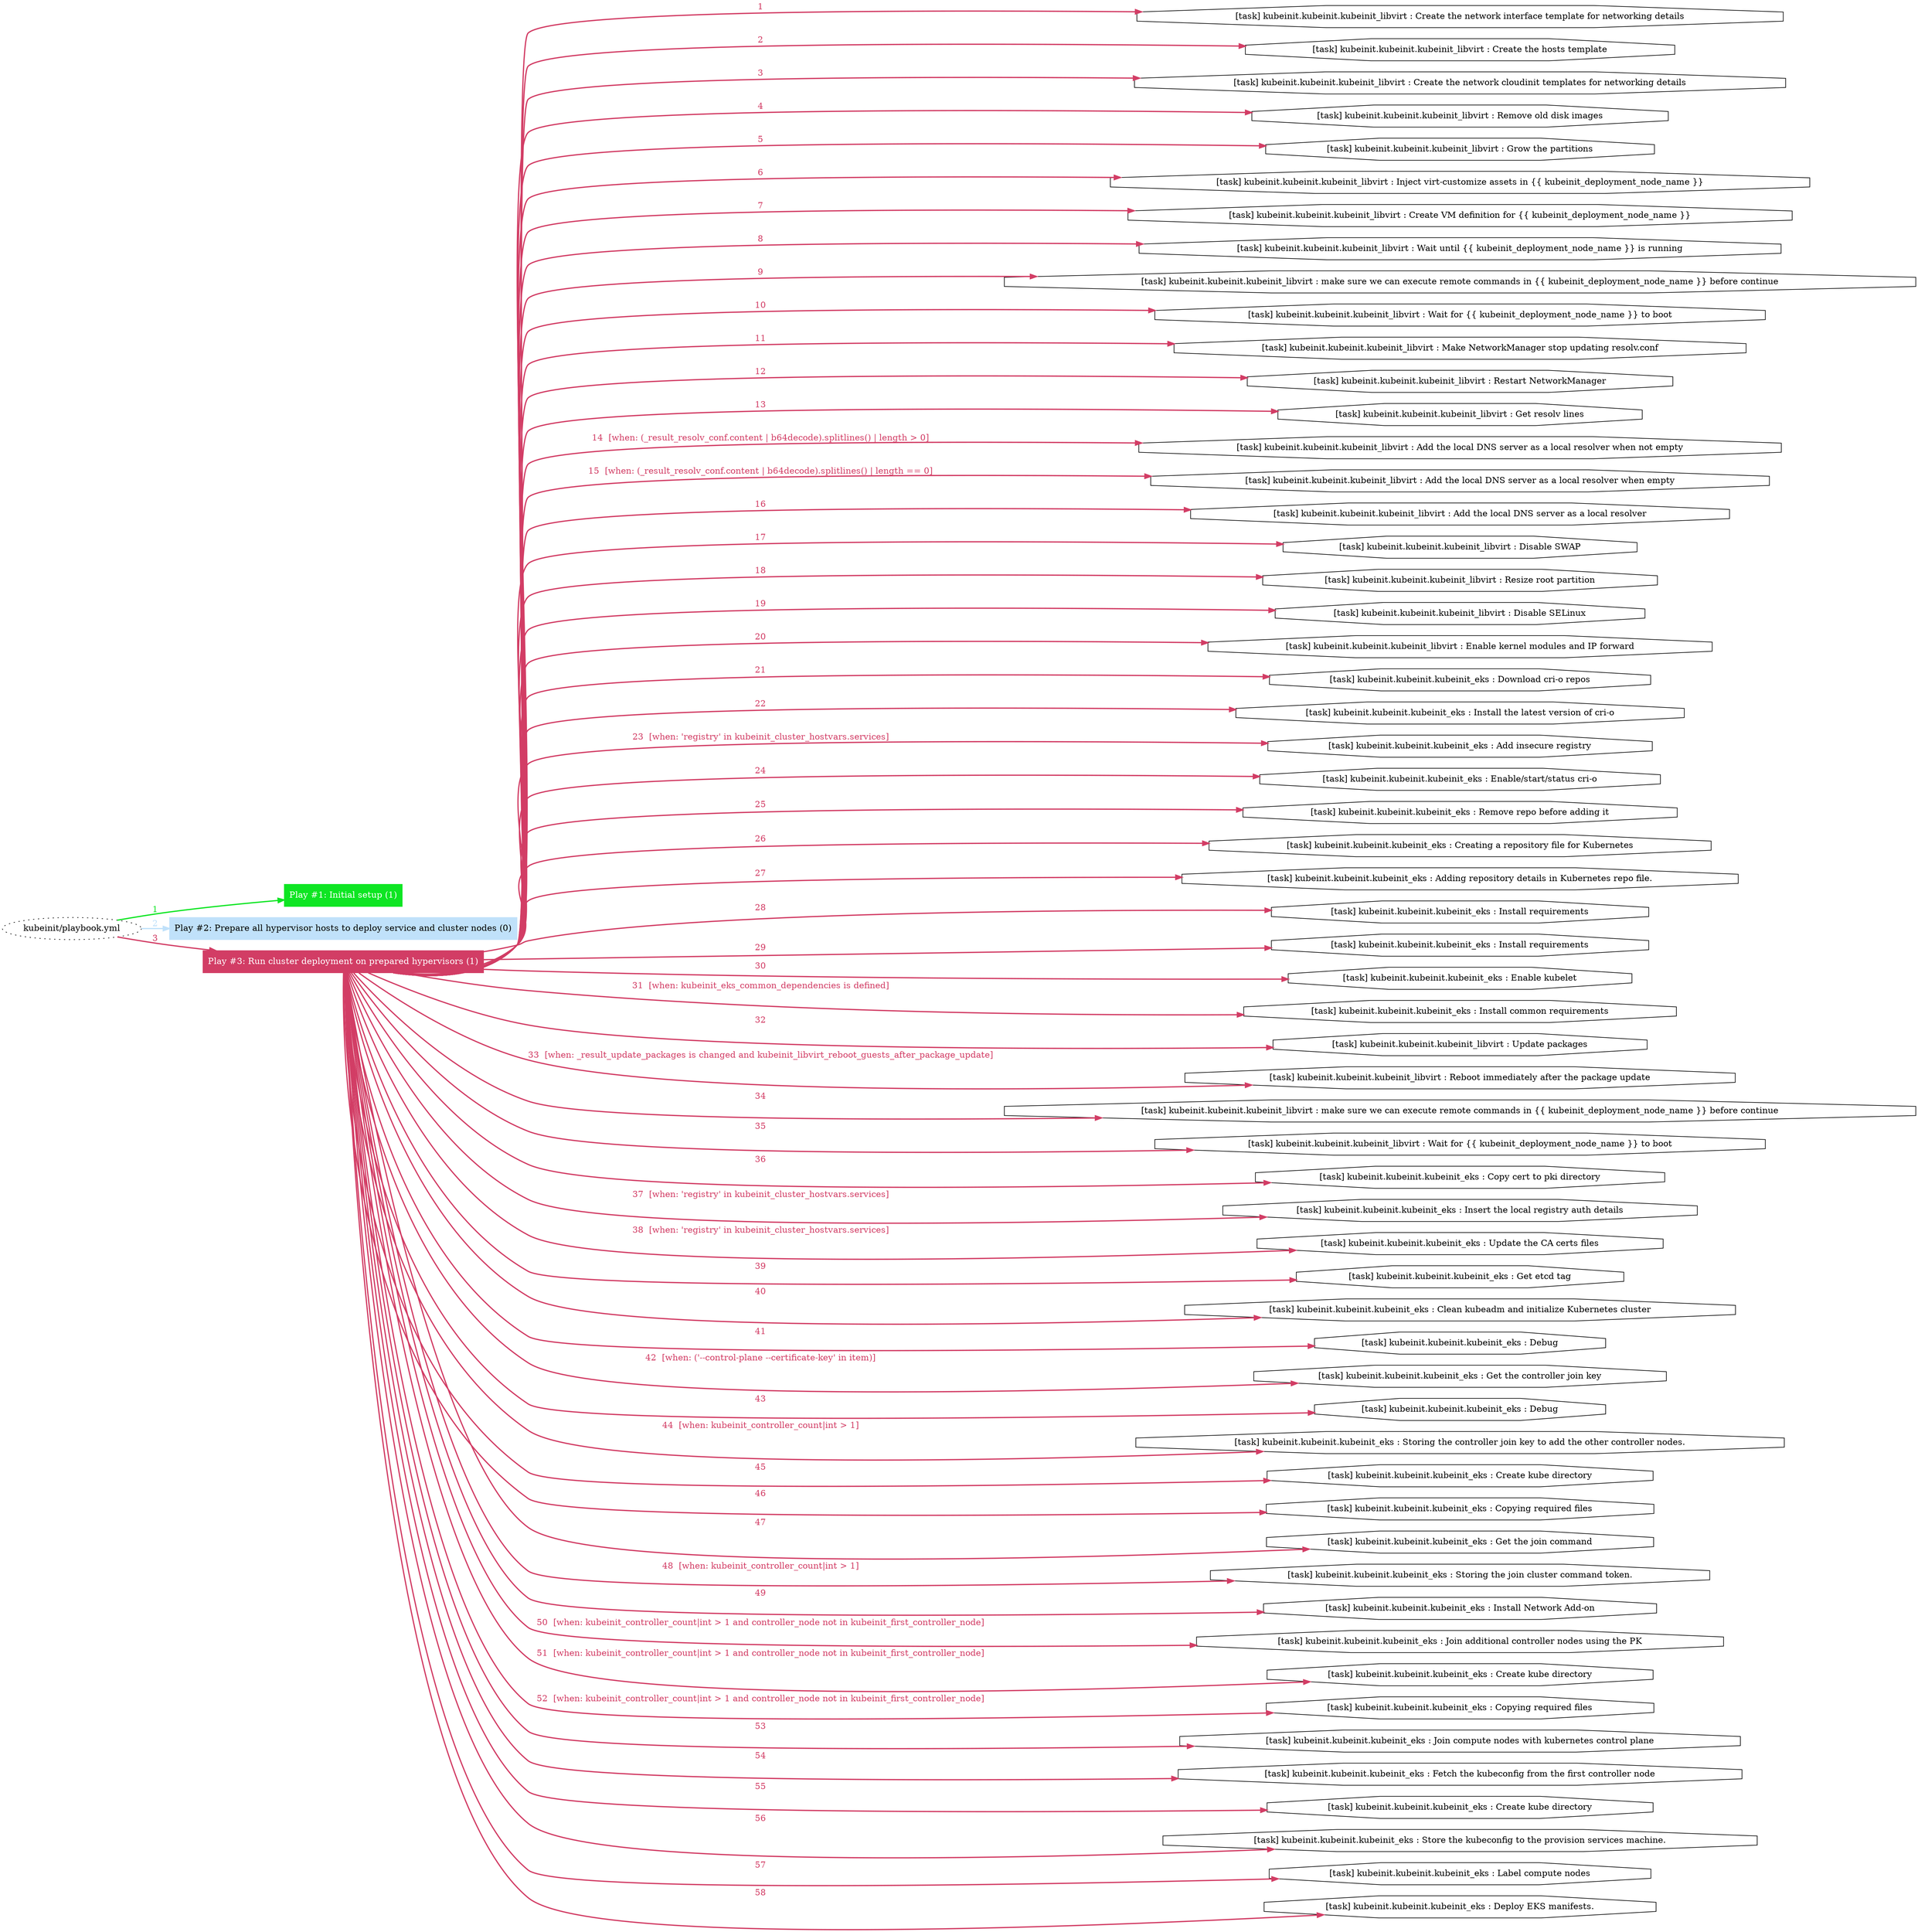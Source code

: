 digraph "kubeinit/playbook.yml "{
	graph [concentrate=true ordering=in rankdir=LR ratio=fill]
	edge [esep=5 sep=10]
	"kubeinit/playbook.yml" [id=root_node style=dotted]
	subgraph "Play #1: Initial setup (1) "{
		"Play #1: Initial setup (1)" [color="#0ee523" fontcolor="#ffffff" id="play_d75eef4f-81c1-4263-93ef-4b28e02ccab4" shape=box style=filled tooltip=localhost]
		"kubeinit/playbook.yml" -> "Play #1: Initial setup (1)" [label=1 color="#0ee523" fontcolor="#0ee523" id="edge_3d5658a4-7ef8-4abb-9312-19e346544a30" style=bold]
	}
	subgraph "Play #2: Prepare all hypervisor hosts to deploy service and cluster nodes (0) "{
		"Play #2: Prepare all hypervisor hosts to deploy service and cluster nodes (0)" [color="#c0e1fa" fontcolor="#000000" id="play_31f1b550-a9c5-48f2-af65-2184c160758b" shape=box style=filled tooltip=""]
		"kubeinit/playbook.yml" -> "Play #2: Prepare all hypervisor hosts to deploy service and cluster nodes (0)" [label=2 color="#c0e1fa" fontcolor="#c0e1fa" id="edge_f291f993-c35e-45c9-830c-dc97a28d1e65" style=bold]
	}
	subgraph "Play #3: Run cluster deployment on prepared hypervisors (1) "{
		"Play #3: Run cluster deployment on prepared hypervisors (1)" [color="#d23d65" fontcolor="#ffffff" id="play_515dd8c4-9f87-4878-bc7a-1342c1c95b78" shape=box style=filled tooltip=localhost]
		"kubeinit/playbook.yml" -> "Play #3: Run cluster deployment on prepared hypervisors (1)" [label=3 color="#d23d65" fontcolor="#d23d65" id="edge_c0992562-7958-4877-8fd9-3c98ecbb6f4d" style=bold]
		"task_1ef06634-9c17-4166-8c88-a2a741a0aacd" [label="[task] kubeinit.kubeinit.kubeinit_libvirt : Create the network interface template for networking details" id="task_1ef06634-9c17-4166-8c88-a2a741a0aacd" shape=octagon tooltip="[task] kubeinit.kubeinit.kubeinit_libvirt : Create the network interface template for networking details"]
		"Play #3: Run cluster deployment on prepared hypervisors (1)" -> "task_1ef06634-9c17-4166-8c88-a2a741a0aacd" [label=1 color="#d23d65" fontcolor="#d23d65" id="edge_4611a390-5970-4166-a936-e9e38d566d4b" style=bold]
		"task_47c2fc22-241b-4e7c-82f3-856b7b34715e" [label="[task] kubeinit.kubeinit.kubeinit_libvirt : Create the hosts template" id="task_47c2fc22-241b-4e7c-82f3-856b7b34715e" shape=octagon tooltip="[task] kubeinit.kubeinit.kubeinit_libvirt : Create the hosts template"]
		"Play #3: Run cluster deployment on prepared hypervisors (1)" -> "task_47c2fc22-241b-4e7c-82f3-856b7b34715e" [label=2 color="#d23d65" fontcolor="#d23d65" id="edge_57181711-6c25-4df3-9ee4-fb445d6ed11e" style=bold]
		"task_53bc9f70-bcff-445b-8504-82a1d0f4b29d" [label="[task] kubeinit.kubeinit.kubeinit_libvirt : Create the network cloudinit templates for networking details" id="task_53bc9f70-bcff-445b-8504-82a1d0f4b29d" shape=octagon tooltip="[task] kubeinit.kubeinit.kubeinit_libvirt : Create the network cloudinit templates for networking details"]
		"Play #3: Run cluster deployment on prepared hypervisors (1)" -> "task_53bc9f70-bcff-445b-8504-82a1d0f4b29d" [label=3 color="#d23d65" fontcolor="#d23d65" id="edge_e1b9ea90-6fa4-4cf9-84f8-4c306a4752c3" style=bold]
		"task_52aefd54-6993-4861-a89c-894c43182bd0" [label="[task] kubeinit.kubeinit.kubeinit_libvirt : Remove old disk images" id="task_52aefd54-6993-4861-a89c-894c43182bd0" shape=octagon tooltip="[task] kubeinit.kubeinit.kubeinit_libvirt : Remove old disk images"]
		"Play #3: Run cluster deployment on prepared hypervisors (1)" -> "task_52aefd54-6993-4861-a89c-894c43182bd0" [label=4 color="#d23d65" fontcolor="#d23d65" id="edge_da637029-39fb-497d-8a55-b2ffe0de2043" style=bold]
		"task_20208b93-eb09-44c7-90b6-b933b99602ae" [label="[task] kubeinit.kubeinit.kubeinit_libvirt : Grow the partitions" id="task_20208b93-eb09-44c7-90b6-b933b99602ae" shape=octagon tooltip="[task] kubeinit.kubeinit.kubeinit_libvirt : Grow the partitions"]
		"Play #3: Run cluster deployment on prepared hypervisors (1)" -> "task_20208b93-eb09-44c7-90b6-b933b99602ae" [label=5 color="#d23d65" fontcolor="#d23d65" id="edge_a3dcdcf9-e093-4faa-a0f2-718031f0f7e4" style=bold]
		"task_92c7f0e6-03b9-4d8c-815b-ff8e4aea4790" [label="[task] kubeinit.kubeinit.kubeinit_libvirt : Inject virt-customize assets in {{ kubeinit_deployment_node_name }}" id="task_92c7f0e6-03b9-4d8c-815b-ff8e4aea4790" shape=octagon tooltip="[task] kubeinit.kubeinit.kubeinit_libvirt : Inject virt-customize assets in {{ kubeinit_deployment_node_name }}"]
		"Play #3: Run cluster deployment on prepared hypervisors (1)" -> "task_92c7f0e6-03b9-4d8c-815b-ff8e4aea4790" [label=6 color="#d23d65" fontcolor="#d23d65" id="edge_529c23af-58af-4ff6-a415-09f72e63aedf" style=bold]
		"task_9bd1a91d-3b13-495e-a0f7-e8336aa80013" [label="[task] kubeinit.kubeinit.kubeinit_libvirt : Create VM definition for {{ kubeinit_deployment_node_name }}" id="task_9bd1a91d-3b13-495e-a0f7-e8336aa80013" shape=octagon tooltip="[task] kubeinit.kubeinit.kubeinit_libvirt : Create VM definition for {{ kubeinit_deployment_node_name }}"]
		"Play #3: Run cluster deployment on prepared hypervisors (1)" -> "task_9bd1a91d-3b13-495e-a0f7-e8336aa80013" [label=7 color="#d23d65" fontcolor="#d23d65" id="edge_06646949-4325-4b1b-8a86-93f6a819d44c" style=bold]
		"task_c75957ae-4182-4376-9ec8-1249a9470ffe" [label="[task] kubeinit.kubeinit.kubeinit_libvirt : Wait until {{ kubeinit_deployment_node_name }} is running" id="task_c75957ae-4182-4376-9ec8-1249a9470ffe" shape=octagon tooltip="[task] kubeinit.kubeinit.kubeinit_libvirt : Wait until {{ kubeinit_deployment_node_name }} is running"]
		"Play #3: Run cluster deployment on prepared hypervisors (1)" -> "task_c75957ae-4182-4376-9ec8-1249a9470ffe" [label=8 color="#d23d65" fontcolor="#d23d65" id="edge_cdf1a017-a0b8-496e-a1db-ecd9688608fc" style=bold]
		"task_b67c5c54-71de-46b5-8874-5202a04db24a" [label="[task] kubeinit.kubeinit.kubeinit_libvirt : make sure we can execute remote commands in {{ kubeinit_deployment_node_name }} before continue" id="task_b67c5c54-71de-46b5-8874-5202a04db24a" shape=octagon tooltip="[task] kubeinit.kubeinit.kubeinit_libvirt : make sure we can execute remote commands in {{ kubeinit_deployment_node_name }} before continue"]
		"Play #3: Run cluster deployment on prepared hypervisors (1)" -> "task_b67c5c54-71de-46b5-8874-5202a04db24a" [label=9 color="#d23d65" fontcolor="#d23d65" id="edge_e40d31c2-97c3-4493-9a6b-2b8ab586824a" style=bold]
		"task_83c445d3-5abf-48bc-916c-26b272448fe6" [label="[task] kubeinit.kubeinit.kubeinit_libvirt : Wait for {{ kubeinit_deployment_node_name }} to boot" id="task_83c445d3-5abf-48bc-916c-26b272448fe6" shape=octagon tooltip="[task] kubeinit.kubeinit.kubeinit_libvirt : Wait for {{ kubeinit_deployment_node_name }} to boot"]
		"Play #3: Run cluster deployment on prepared hypervisors (1)" -> "task_83c445d3-5abf-48bc-916c-26b272448fe6" [label=10 color="#d23d65" fontcolor="#d23d65" id="edge_0ad03985-fad5-43b9-a558-893688eb532f" style=bold]
		"task_dd04e4b1-6d46-4bf3-a798-17c5d2e57461" [label="[task] kubeinit.kubeinit.kubeinit_libvirt : Make NetworkManager stop updating resolv.conf" id="task_dd04e4b1-6d46-4bf3-a798-17c5d2e57461" shape=octagon tooltip="[task] kubeinit.kubeinit.kubeinit_libvirt : Make NetworkManager stop updating resolv.conf"]
		"Play #3: Run cluster deployment on prepared hypervisors (1)" -> "task_dd04e4b1-6d46-4bf3-a798-17c5d2e57461" [label=11 color="#d23d65" fontcolor="#d23d65" id="edge_5a9208e7-ee1b-448c-830f-ec82c1f4b31e" style=bold]
		"task_88996ed5-7aea-40e3-bb35-cb8bb5ab31b7" [label="[task] kubeinit.kubeinit.kubeinit_libvirt : Restart NetworkManager" id="task_88996ed5-7aea-40e3-bb35-cb8bb5ab31b7" shape=octagon tooltip="[task] kubeinit.kubeinit.kubeinit_libvirt : Restart NetworkManager"]
		"Play #3: Run cluster deployment on prepared hypervisors (1)" -> "task_88996ed5-7aea-40e3-bb35-cb8bb5ab31b7" [label=12 color="#d23d65" fontcolor="#d23d65" id="edge_4b695739-c34c-45c7-981e-fddc3f8eb20a" style=bold]
		"task_09268215-ca57-421b-a4a2-01e2b506be53" [label="[task] kubeinit.kubeinit.kubeinit_libvirt : Get resolv lines" id="task_09268215-ca57-421b-a4a2-01e2b506be53" shape=octagon tooltip="[task] kubeinit.kubeinit.kubeinit_libvirt : Get resolv lines"]
		"Play #3: Run cluster deployment on prepared hypervisors (1)" -> "task_09268215-ca57-421b-a4a2-01e2b506be53" [label=13 color="#d23d65" fontcolor="#d23d65" id="edge_007cb80f-201b-42b8-8ac9-45efafd04f43" style=bold]
		"task_fae92c08-986a-4d6e-a246-960c0487d2fe" [label="[task] kubeinit.kubeinit.kubeinit_libvirt : Add the local DNS server as a local resolver when not empty" id="task_fae92c08-986a-4d6e-a246-960c0487d2fe" shape=octagon tooltip="[task] kubeinit.kubeinit.kubeinit_libvirt : Add the local DNS server as a local resolver when not empty"]
		"Play #3: Run cluster deployment on prepared hypervisors (1)" -> "task_fae92c08-986a-4d6e-a246-960c0487d2fe" [label="14  [when: (_result_resolv_conf.content | b64decode).splitlines() | length > 0]" color="#d23d65" fontcolor="#d23d65" id="edge_5badf446-8e4b-46d5-ab8f-938e07c80f43" style=bold]
		"task_6ea322fc-ec0a-402c-8211-2d62efa18636" [label="[task] kubeinit.kubeinit.kubeinit_libvirt : Add the local DNS server as a local resolver when empty" id="task_6ea322fc-ec0a-402c-8211-2d62efa18636" shape=octagon tooltip="[task] kubeinit.kubeinit.kubeinit_libvirt : Add the local DNS server as a local resolver when empty"]
		"Play #3: Run cluster deployment on prepared hypervisors (1)" -> "task_6ea322fc-ec0a-402c-8211-2d62efa18636" [label="15  [when: (_result_resolv_conf.content | b64decode).splitlines() | length == 0]" color="#d23d65" fontcolor="#d23d65" id="edge_18c43589-d414-498d-8a65-e8c0db899806" style=bold]
		"task_56238d19-eb0c-46a4-8b0e-ad504e759e57" [label="[task] kubeinit.kubeinit.kubeinit_libvirt : Add the local DNS server as a local resolver" id="task_56238d19-eb0c-46a4-8b0e-ad504e759e57" shape=octagon tooltip="[task] kubeinit.kubeinit.kubeinit_libvirt : Add the local DNS server as a local resolver"]
		"Play #3: Run cluster deployment on prepared hypervisors (1)" -> "task_56238d19-eb0c-46a4-8b0e-ad504e759e57" [label=16 color="#d23d65" fontcolor="#d23d65" id="edge_e6e886d7-25b6-4bc9-9c13-62fe3a9fa0c6" style=bold]
		"task_b860551e-7ea7-4cca-927e-63d6d85764bd" [label="[task] kubeinit.kubeinit.kubeinit_libvirt : Disable SWAP" id="task_b860551e-7ea7-4cca-927e-63d6d85764bd" shape=octagon tooltip="[task] kubeinit.kubeinit.kubeinit_libvirt : Disable SWAP"]
		"Play #3: Run cluster deployment on prepared hypervisors (1)" -> "task_b860551e-7ea7-4cca-927e-63d6d85764bd" [label=17 color="#d23d65" fontcolor="#d23d65" id="edge_8ddbafe2-57da-4db5-8b68-db7141035482" style=bold]
		"task_8a33c547-8631-4046-a108-f31230ba8213" [label="[task] kubeinit.kubeinit.kubeinit_libvirt : Resize root partition" id="task_8a33c547-8631-4046-a108-f31230ba8213" shape=octagon tooltip="[task] kubeinit.kubeinit.kubeinit_libvirt : Resize root partition"]
		"Play #3: Run cluster deployment on prepared hypervisors (1)" -> "task_8a33c547-8631-4046-a108-f31230ba8213" [label=18 color="#d23d65" fontcolor="#d23d65" id="edge_e2a360a4-6c81-4c9a-9e7b-61a646a1ea13" style=bold]
		"task_030be373-9acf-434c-9809-021d5740550f" [label="[task] kubeinit.kubeinit.kubeinit_libvirt : Disable SELinux" id="task_030be373-9acf-434c-9809-021d5740550f" shape=octagon tooltip="[task] kubeinit.kubeinit.kubeinit_libvirt : Disable SELinux"]
		"Play #3: Run cluster deployment on prepared hypervisors (1)" -> "task_030be373-9acf-434c-9809-021d5740550f" [label=19 color="#d23d65" fontcolor="#d23d65" id="edge_ec19d7fa-231b-4189-8fc4-fdfab36ea18b" style=bold]
		"task_0f83a9bf-0e3d-4575-8dc4-98f01b512756" [label="[task] kubeinit.kubeinit.kubeinit_libvirt : Enable kernel modules and IP forward" id="task_0f83a9bf-0e3d-4575-8dc4-98f01b512756" shape=octagon tooltip="[task] kubeinit.kubeinit.kubeinit_libvirt : Enable kernel modules and IP forward"]
		"Play #3: Run cluster deployment on prepared hypervisors (1)" -> "task_0f83a9bf-0e3d-4575-8dc4-98f01b512756" [label=20 color="#d23d65" fontcolor="#d23d65" id="edge_1651b5b9-dac4-4b44-9d29-841e2b35a193" style=bold]
		"task_2815cfe3-23ca-4516-b847-83b7ecc94299" [label="[task] kubeinit.kubeinit.kubeinit_eks : Download cri-o repos" id="task_2815cfe3-23ca-4516-b847-83b7ecc94299" shape=octagon tooltip="[task] kubeinit.kubeinit.kubeinit_eks : Download cri-o repos"]
		"Play #3: Run cluster deployment on prepared hypervisors (1)" -> "task_2815cfe3-23ca-4516-b847-83b7ecc94299" [label=21 color="#d23d65" fontcolor="#d23d65" id="edge_fd25396e-00f4-4029-bf3a-9ef9baf49679" style=bold]
		"task_f4cbccb8-3e8f-44a6-bb8b-84688ee91ac5" [label="[task] kubeinit.kubeinit.kubeinit_eks : Install the latest version of cri-o" id="task_f4cbccb8-3e8f-44a6-bb8b-84688ee91ac5" shape=octagon tooltip="[task] kubeinit.kubeinit.kubeinit_eks : Install the latest version of cri-o"]
		"Play #3: Run cluster deployment on prepared hypervisors (1)" -> "task_f4cbccb8-3e8f-44a6-bb8b-84688ee91ac5" [label=22 color="#d23d65" fontcolor="#d23d65" id="edge_5d370956-7a6f-4c3d-b033-b5332eaab4ed" style=bold]
		"task_55a917d9-2660-48fd-9a0d-6fb416dcdb52" [label="[task] kubeinit.kubeinit.kubeinit_eks : Add insecure registry" id="task_55a917d9-2660-48fd-9a0d-6fb416dcdb52" shape=octagon tooltip="[task] kubeinit.kubeinit.kubeinit_eks : Add insecure registry"]
		"Play #3: Run cluster deployment on prepared hypervisors (1)" -> "task_55a917d9-2660-48fd-9a0d-6fb416dcdb52" [label="23  [when: 'registry' in kubeinit_cluster_hostvars.services]" color="#d23d65" fontcolor="#d23d65" id="edge_1f29ea65-47ba-448d-bfe9-f012754c65c8" style=bold]
		"task_2916ebde-7b9e-440a-9d8b-32dd657d5e15" [label="[task] kubeinit.kubeinit.kubeinit_eks : Enable/start/status cri-o" id="task_2916ebde-7b9e-440a-9d8b-32dd657d5e15" shape=octagon tooltip="[task] kubeinit.kubeinit.kubeinit_eks : Enable/start/status cri-o"]
		"Play #3: Run cluster deployment on prepared hypervisors (1)" -> "task_2916ebde-7b9e-440a-9d8b-32dd657d5e15" [label=24 color="#d23d65" fontcolor="#d23d65" id="edge_067e5a0b-431a-4de4-9a76-61713a61512d" style=bold]
		"task_d8a38d77-431f-4c78-b535-b40d1cef2903" [label="[task] kubeinit.kubeinit.kubeinit_eks : Remove repo before adding it" id="task_d8a38d77-431f-4c78-b535-b40d1cef2903" shape=octagon tooltip="[task] kubeinit.kubeinit.kubeinit_eks : Remove repo before adding it"]
		"Play #3: Run cluster deployment on prepared hypervisors (1)" -> "task_d8a38d77-431f-4c78-b535-b40d1cef2903" [label=25 color="#d23d65" fontcolor="#d23d65" id="edge_726a0440-945a-4984-9cf4-a90d65f586e1" style=bold]
		"task_bcc9ad90-fd86-4492-ab25-a2321fd36201" [label="[task] kubeinit.kubeinit.kubeinit_eks : Creating a repository file for Kubernetes" id="task_bcc9ad90-fd86-4492-ab25-a2321fd36201" shape=octagon tooltip="[task] kubeinit.kubeinit.kubeinit_eks : Creating a repository file for Kubernetes"]
		"Play #3: Run cluster deployment on prepared hypervisors (1)" -> "task_bcc9ad90-fd86-4492-ab25-a2321fd36201" [label=26 color="#d23d65" fontcolor="#d23d65" id="edge_4909c29f-7046-487a-82ec-37f7b917b58b" style=bold]
		"task_ce5d3c7c-0b31-448a-93aa-08da48ab219d" [label="[task] kubeinit.kubeinit.kubeinit_eks : Adding repository details in Kubernetes repo file." id="task_ce5d3c7c-0b31-448a-93aa-08da48ab219d" shape=octagon tooltip="[task] kubeinit.kubeinit.kubeinit_eks : Adding repository details in Kubernetes repo file."]
		"Play #3: Run cluster deployment on prepared hypervisors (1)" -> "task_ce5d3c7c-0b31-448a-93aa-08da48ab219d" [label=27 color="#d23d65" fontcolor="#d23d65" id="edge_6b5fa6cf-cc8f-4cd0-9167-99e7861670f6" style=bold]
		"task_e56e6055-1a6f-44bf-bac1-6f3c22b1236b" [label="[task] kubeinit.kubeinit.kubeinit_eks : Install requirements" id="task_e56e6055-1a6f-44bf-bac1-6f3c22b1236b" shape=octagon tooltip="[task] kubeinit.kubeinit.kubeinit_eks : Install requirements"]
		"Play #3: Run cluster deployment on prepared hypervisors (1)" -> "task_e56e6055-1a6f-44bf-bac1-6f3c22b1236b" [label=28 color="#d23d65" fontcolor="#d23d65" id="edge_4f90d6bf-8038-4f6a-86c9-603d8cf09387" style=bold]
		"task_e923f4a9-abd5-4d28-aa2f-e3672e1e76e0" [label="[task] kubeinit.kubeinit.kubeinit_eks : Install requirements" id="task_e923f4a9-abd5-4d28-aa2f-e3672e1e76e0" shape=octagon tooltip="[task] kubeinit.kubeinit.kubeinit_eks : Install requirements"]
		"Play #3: Run cluster deployment on prepared hypervisors (1)" -> "task_e923f4a9-abd5-4d28-aa2f-e3672e1e76e0" [label=29 color="#d23d65" fontcolor="#d23d65" id="edge_86cd4e1a-7941-4738-9aaa-6e6f73e84846" style=bold]
		"task_1595bcf3-3051-4d10-be12-ac7c7f6a7eda" [label="[task] kubeinit.kubeinit.kubeinit_eks : Enable kubelet" id="task_1595bcf3-3051-4d10-be12-ac7c7f6a7eda" shape=octagon tooltip="[task] kubeinit.kubeinit.kubeinit_eks : Enable kubelet"]
		"Play #3: Run cluster deployment on prepared hypervisors (1)" -> "task_1595bcf3-3051-4d10-be12-ac7c7f6a7eda" [label=30 color="#d23d65" fontcolor="#d23d65" id="edge_e8febbb4-8065-4ed6-b00f-7822134aa198" style=bold]
		"task_67438d9d-8458-4916-8871-9d03016d21b4" [label="[task] kubeinit.kubeinit.kubeinit_eks : Install common requirements" id="task_67438d9d-8458-4916-8871-9d03016d21b4" shape=octagon tooltip="[task] kubeinit.kubeinit.kubeinit_eks : Install common requirements"]
		"Play #3: Run cluster deployment on prepared hypervisors (1)" -> "task_67438d9d-8458-4916-8871-9d03016d21b4" [label="31  [when: kubeinit_eks_common_dependencies is defined]" color="#d23d65" fontcolor="#d23d65" id="edge_92ffbca6-dda4-444b-8e8d-4adb399eb01e" style=bold]
		"task_c0088a5e-7e3a-46ae-b2ec-ba573c9fa159" [label="[task] kubeinit.kubeinit.kubeinit_libvirt : Update packages" id="task_c0088a5e-7e3a-46ae-b2ec-ba573c9fa159" shape=octagon tooltip="[task] kubeinit.kubeinit.kubeinit_libvirt : Update packages"]
		"Play #3: Run cluster deployment on prepared hypervisors (1)" -> "task_c0088a5e-7e3a-46ae-b2ec-ba573c9fa159" [label=32 color="#d23d65" fontcolor="#d23d65" id="edge_9262edc0-0dd2-4c49-8d90-80850d20bf73" style=bold]
		"task_041311bb-1846-49a9-b8ed-710542c6791a" [label="[task] kubeinit.kubeinit.kubeinit_libvirt : Reboot immediately after the package update" id="task_041311bb-1846-49a9-b8ed-710542c6791a" shape=octagon tooltip="[task] kubeinit.kubeinit.kubeinit_libvirt : Reboot immediately after the package update"]
		"Play #3: Run cluster deployment on prepared hypervisors (1)" -> "task_041311bb-1846-49a9-b8ed-710542c6791a" [label="33  [when: _result_update_packages is changed and kubeinit_libvirt_reboot_guests_after_package_update]" color="#d23d65" fontcolor="#d23d65" id="edge_40db4017-8f48-40da-ba41-5a810bcbeb6c" style=bold]
		"task_c4d96473-d7c8-45de-b49e-bd067bfb27e3" [label="[task] kubeinit.kubeinit.kubeinit_libvirt : make sure we can execute remote commands in {{ kubeinit_deployment_node_name }} before continue" id="task_c4d96473-d7c8-45de-b49e-bd067bfb27e3" shape=octagon tooltip="[task] kubeinit.kubeinit.kubeinit_libvirt : make sure we can execute remote commands in {{ kubeinit_deployment_node_name }} before continue"]
		"Play #3: Run cluster deployment on prepared hypervisors (1)" -> "task_c4d96473-d7c8-45de-b49e-bd067bfb27e3" [label=34 color="#d23d65" fontcolor="#d23d65" id="edge_767f1334-e66c-41a0-89c5-f8e331fb7a04" style=bold]
		"task_1842d78d-13ad-43cd-9497-1a1f25c7c788" [label="[task] kubeinit.kubeinit.kubeinit_libvirt : Wait for {{ kubeinit_deployment_node_name }} to boot" id="task_1842d78d-13ad-43cd-9497-1a1f25c7c788" shape=octagon tooltip="[task] kubeinit.kubeinit.kubeinit_libvirt : Wait for {{ kubeinit_deployment_node_name }} to boot"]
		"Play #3: Run cluster deployment on prepared hypervisors (1)" -> "task_1842d78d-13ad-43cd-9497-1a1f25c7c788" [label=35 color="#d23d65" fontcolor="#d23d65" id="edge_93d3a35d-2a7a-42a9-865e-5316a054f058" style=bold]
		"task_76508c70-37af-4109-8c56-de438cfabf5e" [label="[task] kubeinit.kubeinit.kubeinit_eks : Copy cert to pki directory" id="task_76508c70-37af-4109-8c56-de438cfabf5e" shape=octagon tooltip="[task] kubeinit.kubeinit.kubeinit_eks : Copy cert to pki directory"]
		"Play #3: Run cluster deployment on prepared hypervisors (1)" -> "task_76508c70-37af-4109-8c56-de438cfabf5e" [label=36 color="#d23d65" fontcolor="#d23d65" id="edge_c22268f5-50da-4c24-8913-0e3bb540bb1e" style=bold]
		"task_f96591cc-d3be-4cec-b89d-feaa6224b00a" [label="[task] kubeinit.kubeinit.kubeinit_eks : Insert the local registry auth details" id="task_f96591cc-d3be-4cec-b89d-feaa6224b00a" shape=octagon tooltip="[task] kubeinit.kubeinit.kubeinit_eks : Insert the local registry auth details"]
		"Play #3: Run cluster deployment on prepared hypervisors (1)" -> "task_f96591cc-d3be-4cec-b89d-feaa6224b00a" [label="37  [when: 'registry' in kubeinit_cluster_hostvars.services]" color="#d23d65" fontcolor="#d23d65" id="edge_b86e6902-d542-42ef-942a-aa2855f7dd3f" style=bold]
		"task_62920944-52dc-46e4-84fb-7480a308d20d" [label="[task] kubeinit.kubeinit.kubeinit_eks : Update the CA certs files" id="task_62920944-52dc-46e4-84fb-7480a308d20d" shape=octagon tooltip="[task] kubeinit.kubeinit.kubeinit_eks : Update the CA certs files"]
		"Play #3: Run cluster deployment on prepared hypervisors (1)" -> "task_62920944-52dc-46e4-84fb-7480a308d20d" [label="38  [when: 'registry' in kubeinit_cluster_hostvars.services]" color="#d23d65" fontcolor="#d23d65" id="edge_ce5244cd-9bc2-4a44-8181-5361b2272618" style=bold]
		"task_c3849f3b-9a4c-4900-abe4-ba6a65fcb503" [label="[task] kubeinit.kubeinit.kubeinit_eks : Get etcd tag" id="task_c3849f3b-9a4c-4900-abe4-ba6a65fcb503" shape=octagon tooltip="[task] kubeinit.kubeinit.kubeinit_eks : Get etcd tag"]
		"Play #3: Run cluster deployment on prepared hypervisors (1)" -> "task_c3849f3b-9a4c-4900-abe4-ba6a65fcb503" [label=39 color="#d23d65" fontcolor="#d23d65" id="edge_4bb5fd77-2197-4c90-9f7c-4e2421022bc7" style=bold]
		"task_78021673-0bfd-4236-a8b1-50fca173b2e1" [label="[task] kubeinit.kubeinit.kubeinit_eks : Clean kubeadm and initialize Kubernetes cluster" id="task_78021673-0bfd-4236-a8b1-50fca173b2e1" shape=octagon tooltip="[task] kubeinit.kubeinit.kubeinit_eks : Clean kubeadm and initialize Kubernetes cluster"]
		"Play #3: Run cluster deployment on prepared hypervisors (1)" -> "task_78021673-0bfd-4236-a8b1-50fca173b2e1" [label=40 color="#d23d65" fontcolor="#d23d65" id="edge_c0f907bb-008d-4bc1-bae3-cc3fbfe5d8d1" style=bold]
		"task_c4bfbe45-dbf9-43eb-8a2a-9ed728cf0693" [label="[task] kubeinit.kubeinit.kubeinit_eks : Debug" id="task_c4bfbe45-dbf9-43eb-8a2a-9ed728cf0693" shape=octagon tooltip="[task] kubeinit.kubeinit.kubeinit_eks : Debug"]
		"Play #3: Run cluster deployment on prepared hypervisors (1)" -> "task_c4bfbe45-dbf9-43eb-8a2a-9ed728cf0693" [label=41 color="#d23d65" fontcolor="#d23d65" id="edge_e937b06a-94e2-4a4f-90e0-22a82461ebcd" style=bold]
		"task_0b550c7f-53e1-4653-af5a-676827a65f5e" [label="[task] kubeinit.kubeinit.kubeinit_eks : Get the controller join key" id="task_0b550c7f-53e1-4653-af5a-676827a65f5e" shape=octagon tooltip="[task] kubeinit.kubeinit.kubeinit_eks : Get the controller join key"]
		"Play #3: Run cluster deployment on prepared hypervisors (1)" -> "task_0b550c7f-53e1-4653-af5a-676827a65f5e" [label="42  [when: ('--control-plane --certificate-key' in item)]" color="#d23d65" fontcolor="#d23d65" id="edge_0c174357-53fa-4fcf-812f-506c3030dd6f" style=bold]
		"task_0a4dbdfd-ac5f-4c68-bf01-0fd39d140c48" [label="[task] kubeinit.kubeinit.kubeinit_eks : Debug" id="task_0a4dbdfd-ac5f-4c68-bf01-0fd39d140c48" shape=octagon tooltip="[task] kubeinit.kubeinit.kubeinit_eks : Debug"]
		"Play #3: Run cluster deployment on prepared hypervisors (1)" -> "task_0a4dbdfd-ac5f-4c68-bf01-0fd39d140c48" [label=43 color="#d23d65" fontcolor="#d23d65" id="edge_0ec18b62-1e10-4902-ba25-619a624a5c31" style=bold]
		"task_575792da-de24-4593-b8db-22d9d4c434bb" [label="[task] kubeinit.kubeinit.kubeinit_eks : Storing the controller join key to add the other controller nodes." id="task_575792da-de24-4593-b8db-22d9d4c434bb" shape=octagon tooltip="[task] kubeinit.kubeinit.kubeinit_eks : Storing the controller join key to add the other controller nodes."]
		"Play #3: Run cluster deployment on prepared hypervisors (1)" -> "task_575792da-de24-4593-b8db-22d9d4c434bb" [label="44  [when: kubeinit_controller_count|int > 1]" color="#d23d65" fontcolor="#d23d65" id="edge_45650c3d-038d-483b-b76d-31aacf0d35e0" style=bold]
		"task_389286df-6576-4495-9e73-5be75bd208b2" [label="[task] kubeinit.kubeinit.kubeinit_eks : Create kube directory" id="task_389286df-6576-4495-9e73-5be75bd208b2" shape=octagon tooltip="[task] kubeinit.kubeinit.kubeinit_eks : Create kube directory"]
		"Play #3: Run cluster deployment on prepared hypervisors (1)" -> "task_389286df-6576-4495-9e73-5be75bd208b2" [label=45 color="#d23d65" fontcolor="#d23d65" id="edge_ddf7045d-6d8d-48ce-94bd-a6e67e3248f2" style=bold]
		"task_96440a9d-b742-4656-b888-b29c670fa673" [label="[task] kubeinit.kubeinit.kubeinit_eks : Copying required files" id="task_96440a9d-b742-4656-b888-b29c670fa673" shape=octagon tooltip="[task] kubeinit.kubeinit.kubeinit_eks : Copying required files"]
		"Play #3: Run cluster deployment on prepared hypervisors (1)" -> "task_96440a9d-b742-4656-b888-b29c670fa673" [label=46 color="#d23d65" fontcolor="#d23d65" id="edge_a17fa0eb-175f-41c5-9df6-083f6333c955" style=bold]
		"task_3eb694d5-f9be-4943-847e-c7895023f36b" [label="[task] kubeinit.kubeinit.kubeinit_eks : Get the join command" id="task_3eb694d5-f9be-4943-847e-c7895023f36b" shape=octagon tooltip="[task] kubeinit.kubeinit.kubeinit_eks : Get the join command"]
		"Play #3: Run cluster deployment on prepared hypervisors (1)" -> "task_3eb694d5-f9be-4943-847e-c7895023f36b" [label=47 color="#d23d65" fontcolor="#d23d65" id="edge_f35ee02a-92ee-41a0-b165-b782cba45b87" style=bold]
		"task_232252c2-7739-43cc-93eb-edb370e71940" [label="[task] kubeinit.kubeinit.kubeinit_eks : Storing the join cluster command token." id="task_232252c2-7739-43cc-93eb-edb370e71940" shape=octagon tooltip="[task] kubeinit.kubeinit.kubeinit_eks : Storing the join cluster command token."]
		"Play #3: Run cluster deployment on prepared hypervisors (1)" -> "task_232252c2-7739-43cc-93eb-edb370e71940" [label="48  [when: kubeinit_controller_count|int > 1]" color="#d23d65" fontcolor="#d23d65" id="edge_7d59b005-50c8-45bf-9a58-be6e79b3c038" style=bold]
		"task_0d607cc9-1cdc-4627-8d77-d6220dc00459" [label="[task] kubeinit.kubeinit.kubeinit_eks : Install Network Add-on" id="task_0d607cc9-1cdc-4627-8d77-d6220dc00459" shape=octagon tooltip="[task] kubeinit.kubeinit.kubeinit_eks : Install Network Add-on"]
		"Play #3: Run cluster deployment on prepared hypervisors (1)" -> "task_0d607cc9-1cdc-4627-8d77-d6220dc00459" [label=49 color="#d23d65" fontcolor="#d23d65" id="edge_ba52ea9c-aee9-4065-a505-7df39c195900" style=bold]
		"task_8a941298-b11e-4f5c-be9d-c79a7f9b1c14" [label="[task] kubeinit.kubeinit.kubeinit_eks : Join additional controller nodes using the PK" id="task_8a941298-b11e-4f5c-be9d-c79a7f9b1c14" shape=octagon tooltip="[task] kubeinit.kubeinit.kubeinit_eks : Join additional controller nodes using the PK"]
		"Play #3: Run cluster deployment on prepared hypervisors (1)" -> "task_8a941298-b11e-4f5c-be9d-c79a7f9b1c14" [label="50  [when: kubeinit_controller_count|int > 1 and controller_node not in kubeinit_first_controller_node]" color="#d23d65" fontcolor="#d23d65" id="edge_56f9abca-58ba-4a9e-9e9c-75f7e14390cd" style=bold]
		"task_c610318d-2b68-4bb0-869d-5eb2aed90293" [label="[task] kubeinit.kubeinit.kubeinit_eks : Create kube directory" id="task_c610318d-2b68-4bb0-869d-5eb2aed90293" shape=octagon tooltip="[task] kubeinit.kubeinit.kubeinit_eks : Create kube directory"]
		"Play #3: Run cluster deployment on prepared hypervisors (1)" -> "task_c610318d-2b68-4bb0-869d-5eb2aed90293" [label="51  [when: kubeinit_controller_count|int > 1 and controller_node not in kubeinit_first_controller_node]" color="#d23d65" fontcolor="#d23d65" id="edge_2f269812-4b38-41e9-a3b3-03d0878df722" style=bold]
		"task_5952573b-6b8d-4e4f-951c-6849db1f114b" [label="[task] kubeinit.kubeinit.kubeinit_eks : Copying required files" id="task_5952573b-6b8d-4e4f-951c-6849db1f114b" shape=octagon tooltip="[task] kubeinit.kubeinit.kubeinit_eks : Copying required files"]
		"Play #3: Run cluster deployment on prepared hypervisors (1)" -> "task_5952573b-6b8d-4e4f-951c-6849db1f114b" [label="52  [when: kubeinit_controller_count|int > 1 and controller_node not in kubeinit_first_controller_node]" color="#d23d65" fontcolor="#d23d65" id="edge_e1c314cd-22d9-4a5c-a5fb-a710b0cce2e7" style=bold]
		"task_84670baa-a289-46ca-880d-2c8d5feb9c28" [label="[task] kubeinit.kubeinit.kubeinit_eks : Join compute nodes with kubernetes control plane" id="task_84670baa-a289-46ca-880d-2c8d5feb9c28" shape=octagon tooltip="[task] kubeinit.kubeinit.kubeinit_eks : Join compute nodes with kubernetes control plane"]
		"Play #3: Run cluster deployment on prepared hypervisors (1)" -> "task_84670baa-a289-46ca-880d-2c8d5feb9c28" [label=53 color="#d23d65" fontcolor="#d23d65" id="edge_c679277a-3510-4061-aca7-2011015a53bd" style=bold]
		"task_3ed5ef08-abaa-40d5-896b-8422da0bc3d3" [label="[task] kubeinit.kubeinit.kubeinit_eks : Fetch the kubeconfig from the first controller node" id="task_3ed5ef08-abaa-40d5-896b-8422da0bc3d3" shape=octagon tooltip="[task] kubeinit.kubeinit.kubeinit_eks : Fetch the kubeconfig from the first controller node"]
		"Play #3: Run cluster deployment on prepared hypervisors (1)" -> "task_3ed5ef08-abaa-40d5-896b-8422da0bc3d3" [label=54 color="#d23d65" fontcolor="#d23d65" id="edge_15a19365-690b-4dbf-9250-0802728808d2" style=bold]
		"task_9904f7c6-ff94-4ff0-9c15-301d82a91fdc" [label="[task] kubeinit.kubeinit.kubeinit_eks : Create kube directory" id="task_9904f7c6-ff94-4ff0-9c15-301d82a91fdc" shape=octagon tooltip="[task] kubeinit.kubeinit.kubeinit_eks : Create kube directory"]
		"Play #3: Run cluster deployment on prepared hypervisors (1)" -> "task_9904f7c6-ff94-4ff0-9c15-301d82a91fdc" [label=55 color="#d23d65" fontcolor="#d23d65" id="edge_03460f54-6a4f-44bd-b9fc-275151ca5dc9" style=bold]
		"task_0d06dd3b-e83e-47ef-9c05-5be57d59b881" [label="[task] kubeinit.kubeinit.kubeinit_eks : Store the kubeconfig to the provision services machine." id="task_0d06dd3b-e83e-47ef-9c05-5be57d59b881" shape=octagon tooltip="[task] kubeinit.kubeinit.kubeinit_eks : Store the kubeconfig to the provision services machine."]
		"Play #3: Run cluster deployment on prepared hypervisors (1)" -> "task_0d06dd3b-e83e-47ef-9c05-5be57d59b881" [label=56 color="#d23d65" fontcolor="#d23d65" id="edge_b5ebf253-93d4-48de-9a84-8ba74b7449dd" style=bold]
		"task_6bffcd4a-91c9-4818-accc-66ce155c7185" [label="[task] kubeinit.kubeinit.kubeinit_eks : Label compute nodes" id="task_6bffcd4a-91c9-4818-accc-66ce155c7185" shape=octagon tooltip="[task] kubeinit.kubeinit.kubeinit_eks : Label compute nodes"]
		"Play #3: Run cluster deployment on prepared hypervisors (1)" -> "task_6bffcd4a-91c9-4818-accc-66ce155c7185" [label=57 color="#d23d65" fontcolor="#d23d65" id="edge_011a1da9-2195-4e42-9849-75864fec49da" style=bold]
		"task_9cdbd0c3-e260-4f01-bfa4-7159cc2547e4" [label="[task] kubeinit.kubeinit.kubeinit_eks : Deploy EKS manifests." id="task_9cdbd0c3-e260-4f01-bfa4-7159cc2547e4" shape=octagon tooltip="[task] kubeinit.kubeinit.kubeinit_eks : Deploy EKS manifests."]
		"Play #3: Run cluster deployment on prepared hypervisors (1)" -> "task_9cdbd0c3-e260-4f01-bfa4-7159cc2547e4" [label=58 color="#d23d65" fontcolor="#d23d65" id="edge_07338379-73be-4eac-b224-17c15d2f4828" style=bold]
	}
}
